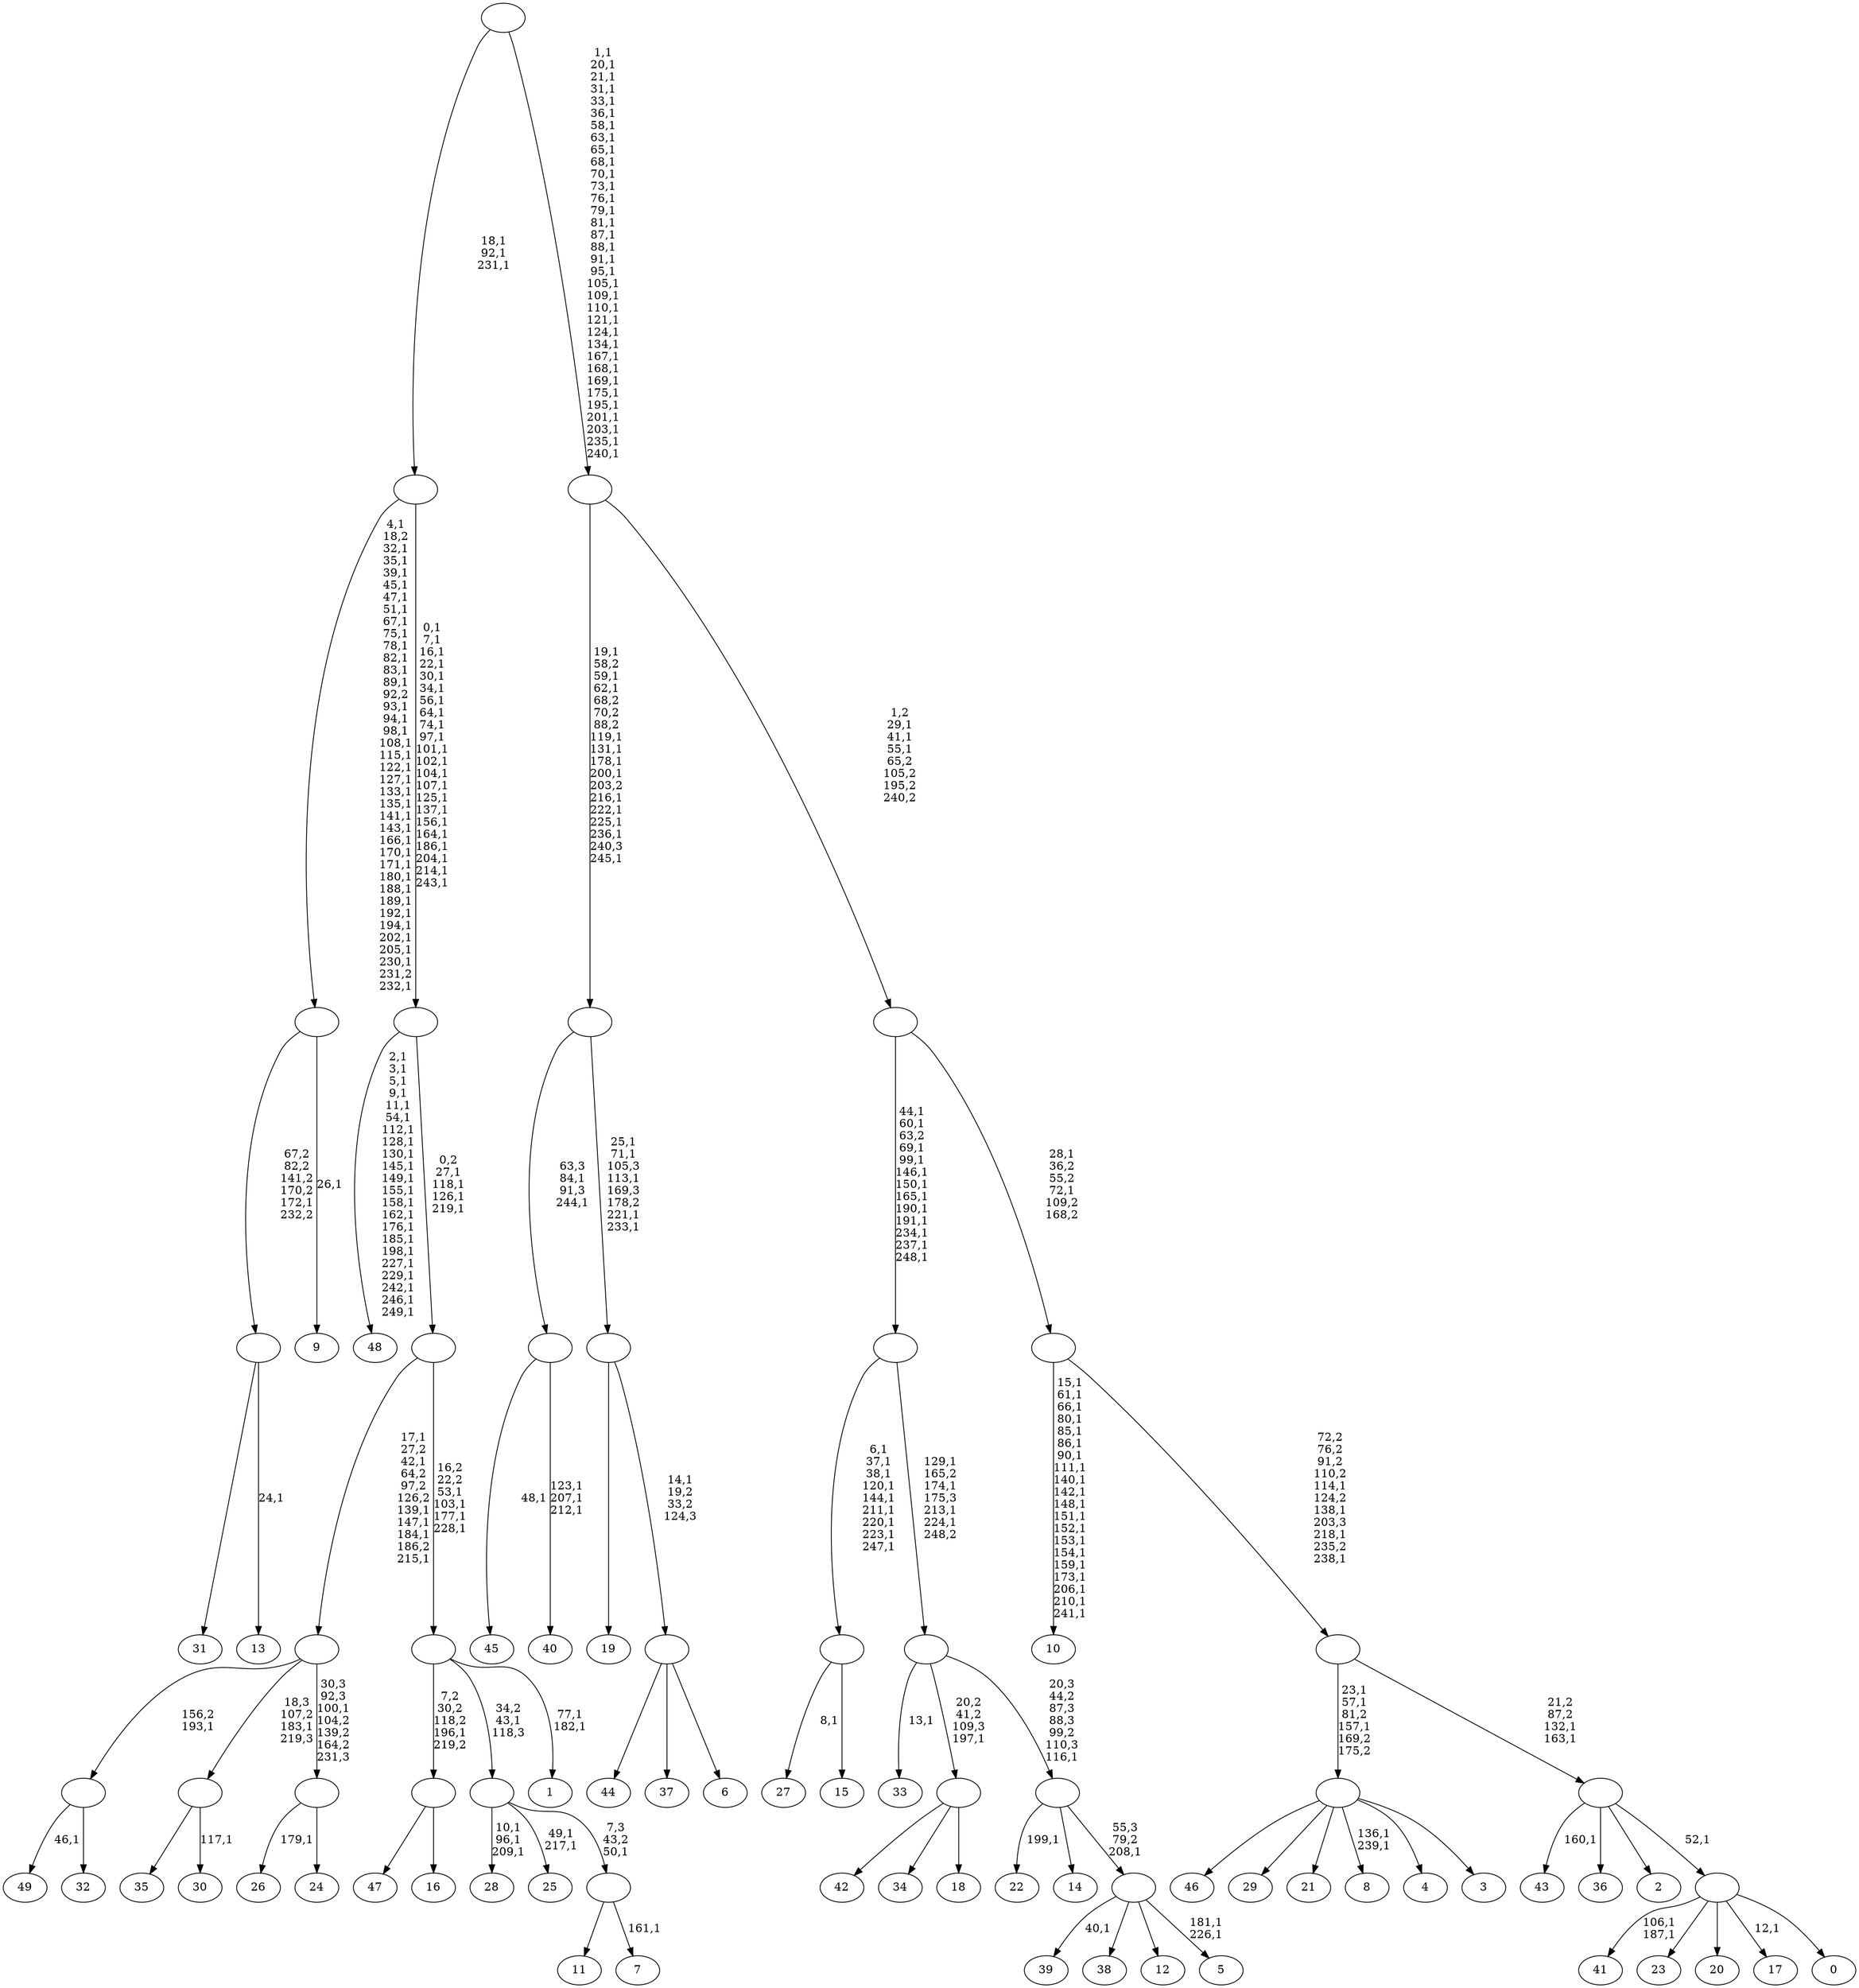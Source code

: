 digraph T {
	300 [label="49"]
	298 [label="48"]
	275 [label="47"]
	274 [label="46"]
	273 [label="45"]
	271 [label="44"]
	270 [label="43"]
	268 [label="42"]
	267 [label="41"]
	264 [label="40"]
	260 [label=""]
	258 [label="39"]
	256 [label="38"]
	255 [label="37"]
	254 [label="36"]
	253 [label="35"]
	252 [label="34"]
	251 [label="33"]
	249 [label="32"]
	248 [label=""]
	247 [label="31"]
	246 [label="30"]
	244 [label=""]
	243 [label="29"]
	242 [label="28"]
	238 [label="27"]
	236 [label="26"]
	234 [label="25"]
	231 [label="24"]
	230 [label=""]
	229 [label=""]
	223 [label="23"]
	222 [label="22"]
	220 [label="21"]
	219 [label="20"]
	218 [label="19"]
	217 [label="18"]
	216 [label=""]
	215 [label="17"]
	213 [label="16"]
	212 [label=""]
	211 [label="15"]
	210 [label=""]
	201 [label="14"]
	200 [label="13"]
	198 [label=""]
	197 [label="12"]
	196 [label="11"]
	195 [label="10"]
	174 [label="9"]
	172 [label=""]
	136 [label="8"]
	133 [label="7"]
	131 [label=""]
	130 [label=""]
	129 [label="6"]
	128 [label=""]
	127 [label=""]
	122 [label=""]
	110 [label="5"]
	107 [label=""]
	106 [label=""]
	105 [label=""]
	101 [label=""]
	89 [label="4"]
	88 [label="3"]
	87 [label=""]
	84 [label="2"]
	83 [label="1"]
	80 [label=""]
	76 [label=""]
	72 [label=""]
	50 [label=""]
	47 [label="0"]
	46 [label=""]
	45 [label=""]
	43 [label=""]
	39 [label=""]
	37 [label=""]
	34 [label=""]
	0 [label=""]
	260 -> 264 [label="123,1\n207,1\n212,1"]
	260 -> 273 [label="48,1"]
	248 -> 300 [label="46,1"]
	248 -> 249 [label=""]
	244 -> 246 [label="117,1"]
	244 -> 253 [label=""]
	230 -> 236 [label="179,1"]
	230 -> 231 [label=""]
	229 -> 248 [label="156,2\n193,1"]
	229 -> 244 [label="18,3\n107,2\n183,1\n219,3"]
	229 -> 230 [label="30,3\n92,3\n100,1\n104,2\n139,2\n164,2\n231,3"]
	216 -> 268 [label=""]
	216 -> 252 [label=""]
	216 -> 217 [label=""]
	212 -> 275 [label=""]
	212 -> 213 [label=""]
	210 -> 238 [label="8,1"]
	210 -> 211 [label=""]
	198 -> 200 [label="24,1"]
	198 -> 247 [label=""]
	172 -> 174 [label="26,1"]
	172 -> 198 [label="67,2\n82,2\n141,2\n170,2\n172,1\n232,2"]
	131 -> 133 [label="161,1"]
	131 -> 196 [label=""]
	130 -> 234 [label="49,1\n217,1"]
	130 -> 242 [label="10,1\n96,1\n209,1"]
	130 -> 131 [label="7,3\n43,2\n50,1"]
	128 -> 271 [label=""]
	128 -> 255 [label=""]
	128 -> 129 [label=""]
	127 -> 218 [label=""]
	127 -> 128 [label="14,1\n19,2\n33,2\n124,3"]
	122 -> 127 [label="25,1\n71,1\n105,3\n113,1\n169,3\n178,2\n221,1\n233,1"]
	122 -> 260 [label="63,3\n84,1\n91,3\n244,1"]
	107 -> 110 [label="181,1\n226,1"]
	107 -> 258 [label="40,1"]
	107 -> 256 [label=""]
	107 -> 197 [label=""]
	106 -> 222 [label="199,1"]
	106 -> 201 [label=""]
	106 -> 107 [label="55,3\n79,2\n208,1"]
	105 -> 251 [label="13,1"]
	105 -> 216 [label="20,2\n41,2\n109,3\n197,1"]
	105 -> 106 [label="20,3\n44,2\n87,3\n88,3\n99,2\n110,3\n116,1"]
	101 -> 105 [label="129,1\n165,2\n174,1\n175,3\n213,1\n224,1\n248,2"]
	101 -> 210 [label="6,1\n37,1\n38,1\n120,1\n144,1\n211,1\n220,1\n223,1\n247,1"]
	87 -> 136 [label="136,1\n239,1"]
	87 -> 274 [label=""]
	87 -> 243 [label=""]
	87 -> 220 [label=""]
	87 -> 89 [label=""]
	87 -> 88 [label=""]
	80 -> 83 [label="77,1\n182,1"]
	80 -> 212 [label="7,2\n30,2\n118,2\n196,1\n219,2"]
	80 -> 130 [label="34,2\n43,1\n118,3"]
	76 -> 80 [label="16,2\n22,2\n53,1\n103,1\n177,1\n228,1"]
	76 -> 229 [label="17,1\n27,2\n42,1\n64,2\n97,2\n126,2\n139,1\n147,1\n184,1\n186,2\n215,1"]
	72 -> 76 [label="0,2\n27,1\n118,1\n126,1\n219,1"]
	72 -> 298 [label="2,1\n3,1\n5,1\n9,1\n11,1\n54,1\n112,1\n128,1\n130,1\n145,1\n149,1\n155,1\n158,1\n162,1\n176,1\n185,1\n198,1\n227,1\n229,1\n242,1\n246,1\n249,1"]
	50 -> 72 [label="0,1\n7,1\n16,1\n22,1\n30,1\n34,1\n56,1\n64,1\n74,1\n97,1\n101,1\n102,1\n104,1\n107,1\n125,1\n137,1\n156,1\n164,1\n186,1\n204,1\n214,1\n243,1"]
	50 -> 172 [label="4,1\n18,2\n32,1\n35,1\n39,1\n45,1\n47,1\n51,1\n67,1\n75,1\n78,1\n82,1\n83,1\n89,1\n92,2\n93,1\n94,1\n98,1\n108,1\n115,1\n122,1\n127,1\n133,1\n135,1\n141,1\n143,1\n166,1\n170,1\n171,1\n180,1\n188,1\n189,1\n192,1\n194,1\n202,1\n205,1\n230,1\n231,2\n232,1"]
	46 -> 215 [label="12,1"]
	46 -> 267 [label="106,1\n187,1"]
	46 -> 223 [label=""]
	46 -> 219 [label=""]
	46 -> 47 [label=""]
	45 -> 270 [label="160,1"]
	45 -> 254 [label=""]
	45 -> 84 [label=""]
	45 -> 46 [label="52,1"]
	43 -> 45 [label="21,2\n87,2\n132,1\n163,1"]
	43 -> 87 [label="23,1\n57,1\n81,2\n157,1\n169,2\n175,2"]
	39 -> 43 [label="72,2\n76,2\n91,2\n110,2\n114,1\n124,2\n138,1\n203,3\n218,1\n235,2\n238,1"]
	39 -> 195 [label="15,1\n61,1\n66,1\n80,1\n85,1\n86,1\n90,1\n111,1\n140,1\n142,1\n148,1\n151,1\n152,1\n153,1\n154,1\n159,1\n173,1\n206,1\n210,1\n241,1"]
	37 -> 39 [label="28,1\n36,2\n55,2\n72,1\n109,2\n168,2"]
	37 -> 101 [label="44,1\n60,1\n63,2\n69,1\n99,1\n146,1\n150,1\n165,1\n190,1\n191,1\n234,1\n237,1\n248,1"]
	34 -> 37 [label="1,2\n29,1\n41,1\n55,1\n65,2\n105,2\n195,2\n240,2"]
	34 -> 122 [label="19,1\n58,2\n59,1\n62,1\n68,2\n70,2\n88,2\n119,1\n131,1\n178,1\n200,1\n203,2\n216,1\n222,1\n225,1\n236,1\n240,3\n245,1"]
	0 -> 34 [label="1,1\n20,1\n21,1\n31,1\n33,1\n36,1\n58,1\n63,1\n65,1\n68,1\n70,1\n73,1\n76,1\n79,1\n81,1\n87,1\n88,1\n91,1\n95,1\n105,1\n109,1\n110,1\n121,1\n124,1\n134,1\n167,1\n168,1\n169,1\n175,1\n195,1\n201,1\n203,1\n235,1\n240,1"]
	0 -> 50 [label="18,1\n92,1\n231,1"]
}
